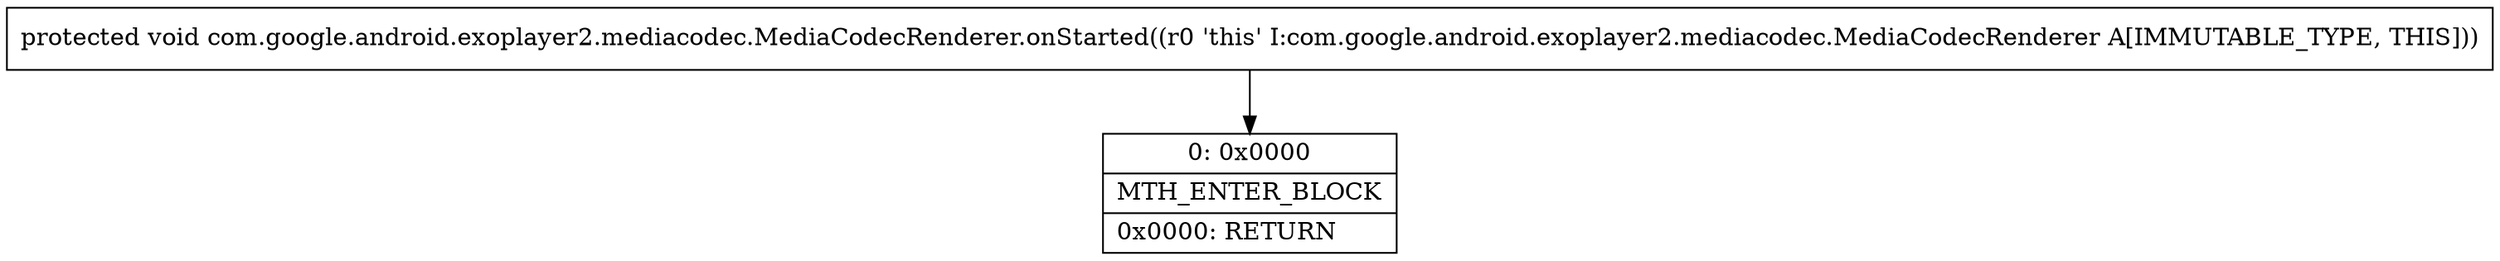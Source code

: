 digraph "CFG forcom.google.android.exoplayer2.mediacodec.MediaCodecRenderer.onStarted()V" {
Node_0 [shape=record,label="{0\:\ 0x0000|MTH_ENTER_BLOCK\l|0x0000: RETURN   \l}"];
MethodNode[shape=record,label="{protected void com.google.android.exoplayer2.mediacodec.MediaCodecRenderer.onStarted((r0 'this' I:com.google.android.exoplayer2.mediacodec.MediaCodecRenderer A[IMMUTABLE_TYPE, THIS])) }"];
MethodNode -> Node_0;
}

